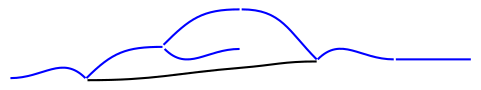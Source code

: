 digraph graph_curve_sample3 {
	graph [layout=dot overlap=false rankdir=LR ratio=fill splines=true]
	edge [color=blue dir=none weight=2]
	subgraph head {
		graph [layout=dot rank=source rankdir=LR]
		1 [label="" color=white height=0 image="C:\Users\57725\Desktop\work\component\I.png" shape=box width=0]
	}
	C1 [label="" color=white height=0 image="C:\Users\57725\Desktop\work\component\C.png" shape=box width=0]
	1:e -> C1:nw [color=blue]
	S1 [label="" color=white height=0 image="C:\Users\57725\Desktop\work\component\S.png" shape=box width=0]
	H1 [label="" color=white height=0 image="C:\Users\57725\Desktop\work\component\H.png" shape=box width=0]
	S1:ne -> H1:w [color=blue]
	H1 [label="" color=white height=0 image="C:\Users\57725\Desktop\work\component\H.png" shape=box width=0]
	T1 [label="" color=white height=0 image="C:\Users\57725\Desktop\work\component\T.png" shape=box width=0]
	H1:e -> T1:nw [color=blue]
	C1 [label="" color=white height=0 image="C:\Users\57725\Desktop\work\component\C.png" shape=box width=0]
	T1 [label="" color=white height=0 image="C:\Users\57725\Desktop\work\component\T.png" shape=box width=0]
	C1:e -> T1:w [color=black]
	T1 [label="" color=white height=0 image="C:\Users\57725\Desktop\work\component\T.png" shape=box width=0]
	H2 [label="" color=white height=0 image="C:\Users\57725\Desktop\work\component\H.png" shape=box width=0]
	T1:ne -> H2:w [color=blue]
	C1 [label="" color=white height=0 image="C:\Users\57725\Desktop\work\component\C.png" shape=box width=0]
	S1 [label="" color=white height=0 image="C:\Users\57725\Desktop\work\component\S.png" shape=box width=0]
	C1:ne -> S1:w [color=blue]
	S1 [label="" color=white height=0 image="C:\Users\57725\Desktop\work\component\S.png" shape=box width=0]
	N1 [label="" color=white height=0 image="C:\Users\57725\Desktop\work\component\N.png" shape=box width=0]
	S1:se -> N1:w [color=blue]
	subgraph tail {
		graph [layout=dot rank=sink rankdir=LR]
		2 [label="" color=white height=0 image="C:\Users\57725\Desktop\work\component\O.png" shape=box width=0]
	}
	H2:e -> 2:w
}
